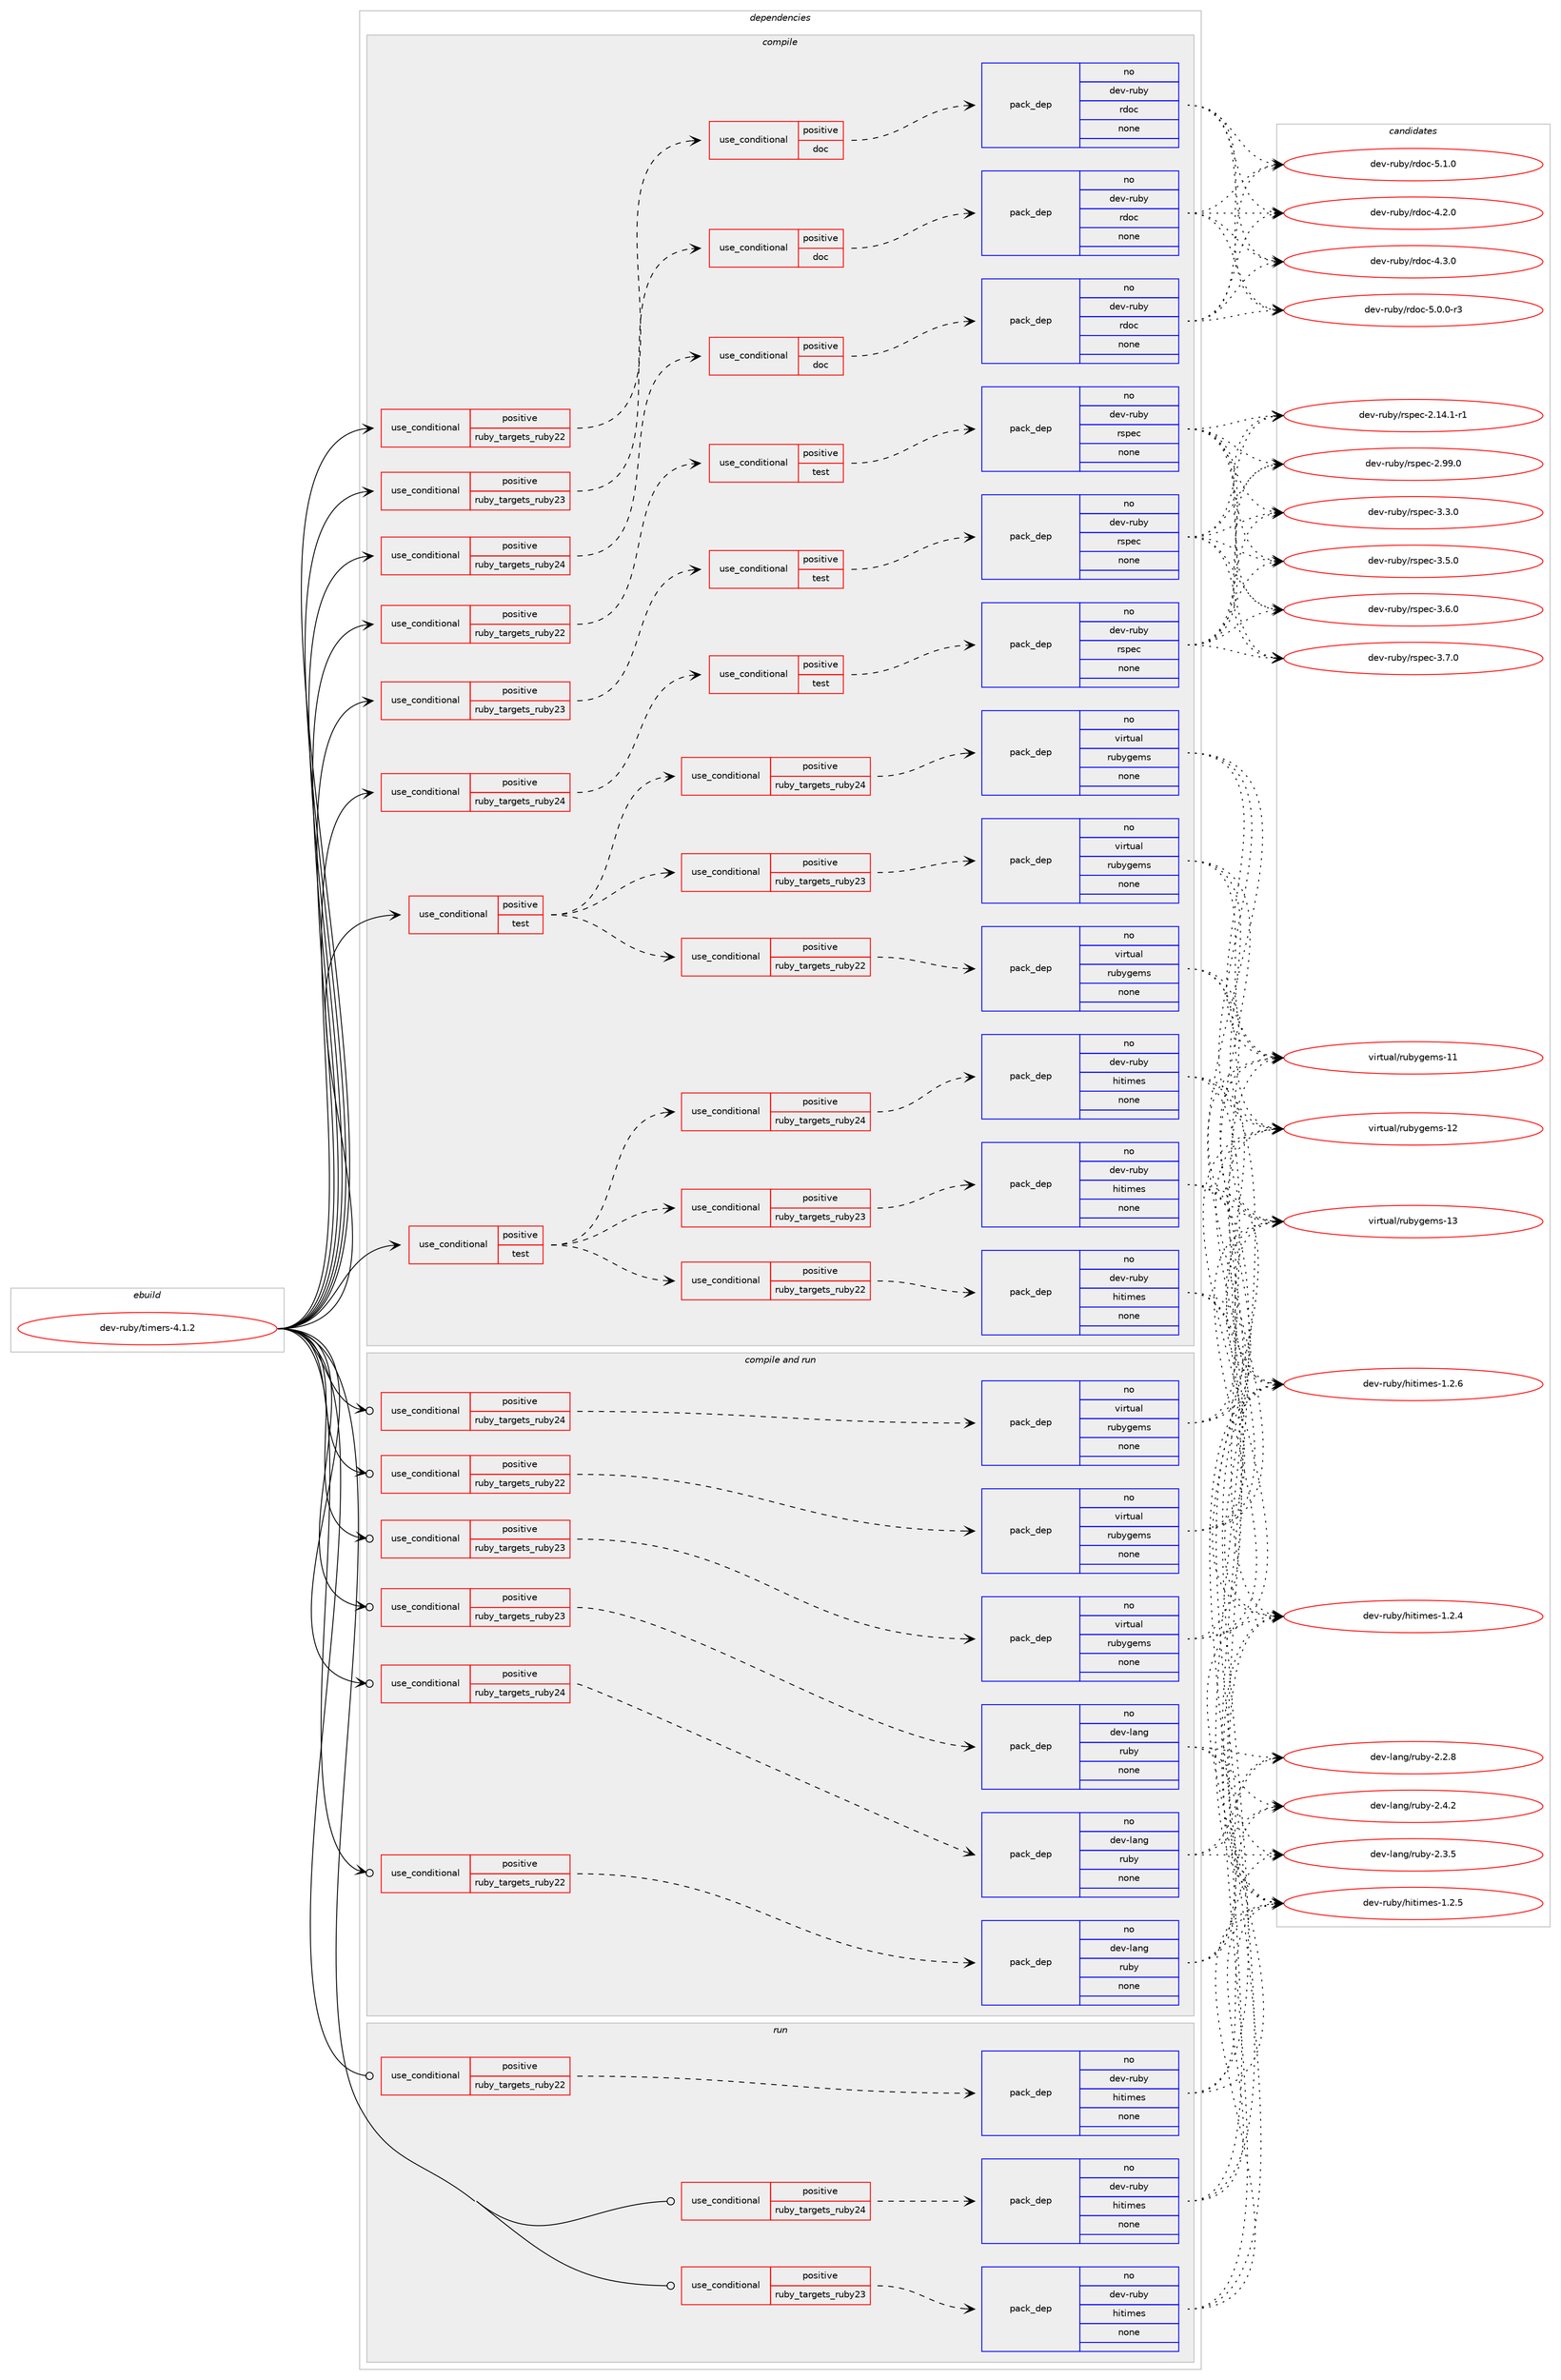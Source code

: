 digraph prolog {

# *************
# Graph options
# *************

newrank=true;
concentrate=true;
compound=true;
graph [rankdir=LR,fontname=Helvetica,fontsize=10,ranksep=1.5];#, ranksep=2.5, nodesep=0.2];
edge  [arrowhead=vee];
node  [fontname=Helvetica,fontsize=10];

# **********
# The ebuild
# **********

subgraph cluster_leftcol {
color=gray;
rank=same;
label=<<i>ebuild</i>>;
id [label="dev-ruby/timers-4.1.2", color=red, width=4, href="../dev-ruby/timers-4.1.2.svg"];
}

# ****************
# The dependencies
# ****************

subgraph cluster_midcol {
color=gray;
label=<<i>dependencies</i>>;
subgraph cluster_compile {
fillcolor="#eeeeee";
style=filled;
label=<<i>compile</i>>;
subgraph cond75265 {
dependency275199 [label=<<TABLE BORDER="0" CELLBORDER="1" CELLSPACING="0" CELLPADDING="4"><TR><TD ROWSPAN="3" CELLPADDING="10">use_conditional</TD></TR><TR><TD>positive</TD></TR><TR><TD>ruby_targets_ruby22</TD></TR></TABLE>>, shape=none, color=red];
subgraph cond75266 {
dependency275200 [label=<<TABLE BORDER="0" CELLBORDER="1" CELLSPACING="0" CELLPADDING="4"><TR><TD ROWSPAN="3" CELLPADDING="10">use_conditional</TD></TR><TR><TD>positive</TD></TR><TR><TD>doc</TD></TR></TABLE>>, shape=none, color=red];
subgraph pack195818 {
dependency275201 [label=<<TABLE BORDER="0" CELLBORDER="1" CELLSPACING="0" CELLPADDING="4" WIDTH="220"><TR><TD ROWSPAN="6" CELLPADDING="30">pack_dep</TD></TR><TR><TD WIDTH="110">no</TD></TR><TR><TD>dev-ruby</TD></TR><TR><TD>rdoc</TD></TR><TR><TD>none</TD></TR><TR><TD></TD></TR></TABLE>>, shape=none, color=blue];
}
dependency275200:e -> dependency275201:w [weight=20,style="dashed",arrowhead="vee"];
}
dependency275199:e -> dependency275200:w [weight=20,style="dashed",arrowhead="vee"];
}
id:e -> dependency275199:w [weight=20,style="solid",arrowhead="vee"];
subgraph cond75267 {
dependency275202 [label=<<TABLE BORDER="0" CELLBORDER="1" CELLSPACING="0" CELLPADDING="4"><TR><TD ROWSPAN="3" CELLPADDING="10">use_conditional</TD></TR><TR><TD>positive</TD></TR><TR><TD>ruby_targets_ruby22</TD></TR></TABLE>>, shape=none, color=red];
subgraph cond75268 {
dependency275203 [label=<<TABLE BORDER="0" CELLBORDER="1" CELLSPACING="0" CELLPADDING="4"><TR><TD ROWSPAN="3" CELLPADDING="10">use_conditional</TD></TR><TR><TD>positive</TD></TR><TR><TD>test</TD></TR></TABLE>>, shape=none, color=red];
subgraph pack195819 {
dependency275204 [label=<<TABLE BORDER="0" CELLBORDER="1" CELLSPACING="0" CELLPADDING="4" WIDTH="220"><TR><TD ROWSPAN="6" CELLPADDING="30">pack_dep</TD></TR><TR><TD WIDTH="110">no</TD></TR><TR><TD>dev-ruby</TD></TR><TR><TD>rspec</TD></TR><TR><TD>none</TD></TR><TR><TD></TD></TR></TABLE>>, shape=none, color=blue];
}
dependency275203:e -> dependency275204:w [weight=20,style="dashed",arrowhead="vee"];
}
dependency275202:e -> dependency275203:w [weight=20,style="dashed",arrowhead="vee"];
}
id:e -> dependency275202:w [weight=20,style="solid",arrowhead="vee"];
subgraph cond75269 {
dependency275205 [label=<<TABLE BORDER="0" CELLBORDER="1" CELLSPACING="0" CELLPADDING="4"><TR><TD ROWSPAN="3" CELLPADDING="10">use_conditional</TD></TR><TR><TD>positive</TD></TR><TR><TD>ruby_targets_ruby23</TD></TR></TABLE>>, shape=none, color=red];
subgraph cond75270 {
dependency275206 [label=<<TABLE BORDER="0" CELLBORDER="1" CELLSPACING="0" CELLPADDING="4"><TR><TD ROWSPAN="3" CELLPADDING="10">use_conditional</TD></TR><TR><TD>positive</TD></TR><TR><TD>doc</TD></TR></TABLE>>, shape=none, color=red];
subgraph pack195820 {
dependency275207 [label=<<TABLE BORDER="0" CELLBORDER="1" CELLSPACING="0" CELLPADDING="4" WIDTH="220"><TR><TD ROWSPAN="6" CELLPADDING="30">pack_dep</TD></TR><TR><TD WIDTH="110">no</TD></TR><TR><TD>dev-ruby</TD></TR><TR><TD>rdoc</TD></TR><TR><TD>none</TD></TR><TR><TD></TD></TR></TABLE>>, shape=none, color=blue];
}
dependency275206:e -> dependency275207:w [weight=20,style="dashed",arrowhead="vee"];
}
dependency275205:e -> dependency275206:w [weight=20,style="dashed",arrowhead="vee"];
}
id:e -> dependency275205:w [weight=20,style="solid",arrowhead="vee"];
subgraph cond75271 {
dependency275208 [label=<<TABLE BORDER="0" CELLBORDER="1" CELLSPACING="0" CELLPADDING="4"><TR><TD ROWSPAN="3" CELLPADDING="10">use_conditional</TD></TR><TR><TD>positive</TD></TR><TR><TD>ruby_targets_ruby23</TD></TR></TABLE>>, shape=none, color=red];
subgraph cond75272 {
dependency275209 [label=<<TABLE BORDER="0" CELLBORDER="1" CELLSPACING="0" CELLPADDING="4"><TR><TD ROWSPAN="3" CELLPADDING="10">use_conditional</TD></TR><TR><TD>positive</TD></TR><TR><TD>test</TD></TR></TABLE>>, shape=none, color=red];
subgraph pack195821 {
dependency275210 [label=<<TABLE BORDER="0" CELLBORDER="1" CELLSPACING="0" CELLPADDING="4" WIDTH="220"><TR><TD ROWSPAN="6" CELLPADDING="30">pack_dep</TD></TR><TR><TD WIDTH="110">no</TD></TR><TR><TD>dev-ruby</TD></TR><TR><TD>rspec</TD></TR><TR><TD>none</TD></TR><TR><TD></TD></TR></TABLE>>, shape=none, color=blue];
}
dependency275209:e -> dependency275210:w [weight=20,style="dashed",arrowhead="vee"];
}
dependency275208:e -> dependency275209:w [weight=20,style="dashed",arrowhead="vee"];
}
id:e -> dependency275208:w [weight=20,style="solid",arrowhead="vee"];
subgraph cond75273 {
dependency275211 [label=<<TABLE BORDER="0" CELLBORDER="1" CELLSPACING="0" CELLPADDING="4"><TR><TD ROWSPAN="3" CELLPADDING="10">use_conditional</TD></TR><TR><TD>positive</TD></TR><TR><TD>ruby_targets_ruby24</TD></TR></TABLE>>, shape=none, color=red];
subgraph cond75274 {
dependency275212 [label=<<TABLE BORDER="0" CELLBORDER="1" CELLSPACING="0" CELLPADDING="4"><TR><TD ROWSPAN="3" CELLPADDING="10">use_conditional</TD></TR><TR><TD>positive</TD></TR><TR><TD>doc</TD></TR></TABLE>>, shape=none, color=red];
subgraph pack195822 {
dependency275213 [label=<<TABLE BORDER="0" CELLBORDER="1" CELLSPACING="0" CELLPADDING="4" WIDTH="220"><TR><TD ROWSPAN="6" CELLPADDING="30">pack_dep</TD></TR><TR><TD WIDTH="110">no</TD></TR><TR><TD>dev-ruby</TD></TR><TR><TD>rdoc</TD></TR><TR><TD>none</TD></TR><TR><TD></TD></TR></TABLE>>, shape=none, color=blue];
}
dependency275212:e -> dependency275213:w [weight=20,style="dashed",arrowhead="vee"];
}
dependency275211:e -> dependency275212:w [weight=20,style="dashed",arrowhead="vee"];
}
id:e -> dependency275211:w [weight=20,style="solid",arrowhead="vee"];
subgraph cond75275 {
dependency275214 [label=<<TABLE BORDER="0" CELLBORDER="1" CELLSPACING="0" CELLPADDING="4"><TR><TD ROWSPAN="3" CELLPADDING="10">use_conditional</TD></TR><TR><TD>positive</TD></TR><TR><TD>ruby_targets_ruby24</TD></TR></TABLE>>, shape=none, color=red];
subgraph cond75276 {
dependency275215 [label=<<TABLE BORDER="0" CELLBORDER="1" CELLSPACING="0" CELLPADDING="4"><TR><TD ROWSPAN="3" CELLPADDING="10">use_conditional</TD></TR><TR><TD>positive</TD></TR><TR><TD>test</TD></TR></TABLE>>, shape=none, color=red];
subgraph pack195823 {
dependency275216 [label=<<TABLE BORDER="0" CELLBORDER="1" CELLSPACING="0" CELLPADDING="4" WIDTH="220"><TR><TD ROWSPAN="6" CELLPADDING="30">pack_dep</TD></TR><TR><TD WIDTH="110">no</TD></TR><TR><TD>dev-ruby</TD></TR><TR><TD>rspec</TD></TR><TR><TD>none</TD></TR><TR><TD></TD></TR></TABLE>>, shape=none, color=blue];
}
dependency275215:e -> dependency275216:w [weight=20,style="dashed",arrowhead="vee"];
}
dependency275214:e -> dependency275215:w [weight=20,style="dashed",arrowhead="vee"];
}
id:e -> dependency275214:w [weight=20,style="solid",arrowhead="vee"];
subgraph cond75277 {
dependency275217 [label=<<TABLE BORDER="0" CELLBORDER="1" CELLSPACING="0" CELLPADDING="4"><TR><TD ROWSPAN="3" CELLPADDING="10">use_conditional</TD></TR><TR><TD>positive</TD></TR><TR><TD>test</TD></TR></TABLE>>, shape=none, color=red];
subgraph cond75278 {
dependency275218 [label=<<TABLE BORDER="0" CELLBORDER="1" CELLSPACING="0" CELLPADDING="4"><TR><TD ROWSPAN="3" CELLPADDING="10">use_conditional</TD></TR><TR><TD>positive</TD></TR><TR><TD>ruby_targets_ruby22</TD></TR></TABLE>>, shape=none, color=red];
subgraph pack195824 {
dependency275219 [label=<<TABLE BORDER="0" CELLBORDER="1" CELLSPACING="0" CELLPADDING="4" WIDTH="220"><TR><TD ROWSPAN="6" CELLPADDING="30">pack_dep</TD></TR><TR><TD WIDTH="110">no</TD></TR><TR><TD>dev-ruby</TD></TR><TR><TD>hitimes</TD></TR><TR><TD>none</TD></TR><TR><TD></TD></TR></TABLE>>, shape=none, color=blue];
}
dependency275218:e -> dependency275219:w [weight=20,style="dashed",arrowhead="vee"];
}
dependency275217:e -> dependency275218:w [weight=20,style="dashed",arrowhead="vee"];
subgraph cond75279 {
dependency275220 [label=<<TABLE BORDER="0" CELLBORDER="1" CELLSPACING="0" CELLPADDING="4"><TR><TD ROWSPAN="3" CELLPADDING="10">use_conditional</TD></TR><TR><TD>positive</TD></TR><TR><TD>ruby_targets_ruby23</TD></TR></TABLE>>, shape=none, color=red];
subgraph pack195825 {
dependency275221 [label=<<TABLE BORDER="0" CELLBORDER="1" CELLSPACING="0" CELLPADDING="4" WIDTH="220"><TR><TD ROWSPAN="6" CELLPADDING="30">pack_dep</TD></TR><TR><TD WIDTH="110">no</TD></TR><TR><TD>dev-ruby</TD></TR><TR><TD>hitimes</TD></TR><TR><TD>none</TD></TR><TR><TD></TD></TR></TABLE>>, shape=none, color=blue];
}
dependency275220:e -> dependency275221:w [weight=20,style="dashed",arrowhead="vee"];
}
dependency275217:e -> dependency275220:w [weight=20,style="dashed",arrowhead="vee"];
subgraph cond75280 {
dependency275222 [label=<<TABLE BORDER="0" CELLBORDER="1" CELLSPACING="0" CELLPADDING="4"><TR><TD ROWSPAN="3" CELLPADDING="10">use_conditional</TD></TR><TR><TD>positive</TD></TR><TR><TD>ruby_targets_ruby24</TD></TR></TABLE>>, shape=none, color=red];
subgraph pack195826 {
dependency275223 [label=<<TABLE BORDER="0" CELLBORDER="1" CELLSPACING="0" CELLPADDING="4" WIDTH="220"><TR><TD ROWSPAN="6" CELLPADDING="30">pack_dep</TD></TR><TR><TD WIDTH="110">no</TD></TR><TR><TD>dev-ruby</TD></TR><TR><TD>hitimes</TD></TR><TR><TD>none</TD></TR><TR><TD></TD></TR></TABLE>>, shape=none, color=blue];
}
dependency275222:e -> dependency275223:w [weight=20,style="dashed",arrowhead="vee"];
}
dependency275217:e -> dependency275222:w [weight=20,style="dashed",arrowhead="vee"];
}
id:e -> dependency275217:w [weight=20,style="solid",arrowhead="vee"];
subgraph cond75281 {
dependency275224 [label=<<TABLE BORDER="0" CELLBORDER="1" CELLSPACING="0" CELLPADDING="4"><TR><TD ROWSPAN="3" CELLPADDING="10">use_conditional</TD></TR><TR><TD>positive</TD></TR><TR><TD>test</TD></TR></TABLE>>, shape=none, color=red];
subgraph cond75282 {
dependency275225 [label=<<TABLE BORDER="0" CELLBORDER="1" CELLSPACING="0" CELLPADDING="4"><TR><TD ROWSPAN="3" CELLPADDING="10">use_conditional</TD></TR><TR><TD>positive</TD></TR><TR><TD>ruby_targets_ruby22</TD></TR></TABLE>>, shape=none, color=red];
subgraph pack195827 {
dependency275226 [label=<<TABLE BORDER="0" CELLBORDER="1" CELLSPACING="0" CELLPADDING="4" WIDTH="220"><TR><TD ROWSPAN="6" CELLPADDING="30">pack_dep</TD></TR><TR><TD WIDTH="110">no</TD></TR><TR><TD>virtual</TD></TR><TR><TD>rubygems</TD></TR><TR><TD>none</TD></TR><TR><TD></TD></TR></TABLE>>, shape=none, color=blue];
}
dependency275225:e -> dependency275226:w [weight=20,style="dashed",arrowhead="vee"];
}
dependency275224:e -> dependency275225:w [weight=20,style="dashed",arrowhead="vee"];
subgraph cond75283 {
dependency275227 [label=<<TABLE BORDER="0" CELLBORDER="1" CELLSPACING="0" CELLPADDING="4"><TR><TD ROWSPAN="3" CELLPADDING="10">use_conditional</TD></TR><TR><TD>positive</TD></TR><TR><TD>ruby_targets_ruby23</TD></TR></TABLE>>, shape=none, color=red];
subgraph pack195828 {
dependency275228 [label=<<TABLE BORDER="0" CELLBORDER="1" CELLSPACING="0" CELLPADDING="4" WIDTH="220"><TR><TD ROWSPAN="6" CELLPADDING="30">pack_dep</TD></TR><TR><TD WIDTH="110">no</TD></TR><TR><TD>virtual</TD></TR><TR><TD>rubygems</TD></TR><TR><TD>none</TD></TR><TR><TD></TD></TR></TABLE>>, shape=none, color=blue];
}
dependency275227:e -> dependency275228:w [weight=20,style="dashed",arrowhead="vee"];
}
dependency275224:e -> dependency275227:w [weight=20,style="dashed",arrowhead="vee"];
subgraph cond75284 {
dependency275229 [label=<<TABLE BORDER="0" CELLBORDER="1" CELLSPACING="0" CELLPADDING="4"><TR><TD ROWSPAN="3" CELLPADDING="10">use_conditional</TD></TR><TR><TD>positive</TD></TR><TR><TD>ruby_targets_ruby24</TD></TR></TABLE>>, shape=none, color=red];
subgraph pack195829 {
dependency275230 [label=<<TABLE BORDER="0" CELLBORDER="1" CELLSPACING="0" CELLPADDING="4" WIDTH="220"><TR><TD ROWSPAN="6" CELLPADDING="30">pack_dep</TD></TR><TR><TD WIDTH="110">no</TD></TR><TR><TD>virtual</TD></TR><TR><TD>rubygems</TD></TR><TR><TD>none</TD></TR><TR><TD></TD></TR></TABLE>>, shape=none, color=blue];
}
dependency275229:e -> dependency275230:w [weight=20,style="dashed",arrowhead="vee"];
}
dependency275224:e -> dependency275229:w [weight=20,style="dashed",arrowhead="vee"];
}
id:e -> dependency275224:w [weight=20,style="solid",arrowhead="vee"];
}
subgraph cluster_compileandrun {
fillcolor="#eeeeee";
style=filled;
label=<<i>compile and run</i>>;
subgraph cond75285 {
dependency275231 [label=<<TABLE BORDER="0" CELLBORDER="1" CELLSPACING="0" CELLPADDING="4"><TR><TD ROWSPAN="3" CELLPADDING="10">use_conditional</TD></TR><TR><TD>positive</TD></TR><TR><TD>ruby_targets_ruby22</TD></TR></TABLE>>, shape=none, color=red];
subgraph pack195830 {
dependency275232 [label=<<TABLE BORDER="0" CELLBORDER="1" CELLSPACING="0" CELLPADDING="4" WIDTH="220"><TR><TD ROWSPAN="6" CELLPADDING="30">pack_dep</TD></TR><TR><TD WIDTH="110">no</TD></TR><TR><TD>dev-lang</TD></TR><TR><TD>ruby</TD></TR><TR><TD>none</TD></TR><TR><TD></TD></TR></TABLE>>, shape=none, color=blue];
}
dependency275231:e -> dependency275232:w [weight=20,style="dashed",arrowhead="vee"];
}
id:e -> dependency275231:w [weight=20,style="solid",arrowhead="odotvee"];
subgraph cond75286 {
dependency275233 [label=<<TABLE BORDER="0" CELLBORDER="1" CELLSPACING="0" CELLPADDING="4"><TR><TD ROWSPAN="3" CELLPADDING="10">use_conditional</TD></TR><TR><TD>positive</TD></TR><TR><TD>ruby_targets_ruby22</TD></TR></TABLE>>, shape=none, color=red];
subgraph pack195831 {
dependency275234 [label=<<TABLE BORDER="0" CELLBORDER="1" CELLSPACING="0" CELLPADDING="4" WIDTH="220"><TR><TD ROWSPAN="6" CELLPADDING="30">pack_dep</TD></TR><TR><TD WIDTH="110">no</TD></TR><TR><TD>virtual</TD></TR><TR><TD>rubygems</TD></TR><TR><TD>none</TD></TR><TR><TD></TD></TR></TABLE>>, shape=none, color=blue];
}
dependency275233:e -> dependency275234:w [weight=20,style="dashed",arrowhead="vee"];
}
id:e -> dependency275233:w [weight=20,style="solid",arrowhead="odotvee"];
subgraph cond75287 {
dependency275235 [label=<<TABLE BORDER="0" CELLBORDER="1" CELLSPACING="0" CELLPADDING="4"><TR><TD ROWSPAN="3" CELLPADDING="10">use_conditional</TD></TR><TR><TD>positive</TD></TR><TR><TD>ruby_targets_ruby23</TD></TR></TABLE>>, shape=none, color=red];
subgraph pack195832 {
dependency275236 [label=<<TABLE BORDER="0" CELLBORDER="1" CELLSPACING="0" CELLPADDING="4" WIDTH="220"><TR><TD ROWSPAN="6" CELLPADDING="30">pack_dep</TD></TR><TR><TD WIDTH="110">no</TD></TR><TR><TD>dev-lang</TD></TR><TR><TD>ruby</TD></TR><TR><TD>none</TD></TR><TR><TD></TD></TR></TABLE>>, shape=none, color=blue];
}
dependency275235:e -> dependency275236:w [weight=20,style="dashed",arrowhead="vee"];
}
id:e -> dependency275235:w [weight=20,style="solid",arrowhead="odotvee"];
subgraph cond75288 {
dependency275237 [label=<<TABLE BORDER="0" CELLBORDER="1" CELLSPACING="0" CELLPADDING="4"><TR><TD ROWSPAN="3" CELLPADDING="10">use_conditional</TD></TR><TR><TD>positive</TD></TR><TR><TD>ruby_targets_ruby23</TD></TR></TABLE>>, shape=none, color=red];
subgraph pack195833 {
dependency275238 [label=<<TABLE BORDER="0" CELLBORDER="1" CELLSPACING="0" CELLPADDING="4" WIDTH="220"><TR><TD ROWSPAN="6" CELLPADDING="30">pack_dep</TD></TR><TR><TD WIDTH="110">no</TD></TR><TR><TD>virtual</TD></TR><TR><TD>rubygems</TD></TR><TR><TD>none</TD></TR><TR><TD></TD></TR></TABLE>>, shape=none, color=blue];
}
dependency275237:e -> dependency275238:w [weight=20,style="dashed",arrowhead="vee"];
}
id:e -> dependency275237:w [weight=20,style="solid",arrowhead="odotvee"];
subgraph cond75289 {
dependency275239 [label=<<TABLE BORDER="0" CELLBORDER="1" CELLSPACING="0" CELLPADDING="4"><TR><TD ROWSPAN="3" CELLPADDING="10">use_conditional</TD></TR><TR><TD>positive</TD></TR><TR><TD>ruby_targets_ruby24</TD></TR></TABLE>>, shape=none, color=red];
subgraph pack195834 {
dependency275240 [label=<<TABLE BORDER="0" CELLBORDER="1" CELLSPACING="0" CELLPADDING="4" WIDTH="220"><TR><TD ROWSPAN="6" CELLPADDING="30">pack_dep</TD></TR><TR><TD WIDTH="110">no</TD></TR><TR><TD>dev-lang</TD></TR><TR><TD>ruby</TD></TR><TR><TD>none</TD></TR><TR><TD></TD></TR></TABLE>>, shape=none, color=blue];
}
dependency275239:e -> dependency275240:w [weight=20,style="dashed",arrowhead="vee"];
}
id:e -> dependency275239:w [weight=20,style="solid",arrowhead="odotvee"];
subgraph cond75290 {
dependency275241 [label=<<TABLE BORDER="0" CELLBORDER="1" CELLSPACING="0" CELLPADDING="4"><TR><TD ROWSPAN="3" CELLPADDING="10">use_conditional</TD></TR><TR><TD>positive</TD></TR><TR><TD>ruby_targets_ruby24</TD></TR></TABLE>>, shape=none, color=red];
subgraph pack195835 {
dependency275242 [label=<<TABLE BORDER="0" CELLBORDER="1" CELLSPACING="0" CELLPADDING="4" WIDTH="220"><TR><TD ROWSPAN="6" CELLPADDING="30">pack_dep</TD></TR><TR><TD WIDTH="110">no</TD></TR><TR><TD>virtual</TD></TR><TR><TD>rubygems</TD></TR><TR><TD>none</TD></TR><TR><TD></TD></TR></TABLE>>, shape=none, color=blue];
}
dependency275241:e -> dependency275242:w [weight=20,style="dashed",arrowhead="vee"];
}
id:e -> dependency275241:w [weight=20,style="solid",arrowhead="odotvee"];
}
subgraph cluster_run {
fillcolor="#eeeeee";
style=filled;
label=<<i>run</i>>;
subgraph cond75291 {
dependency275243 [label=<<TABLE BORDER="0" CELLBORDER="1" CELLSPACING="0" CELLPADDING="4"><TR><TD ROWSPAN="3" CELLPADDING="10">use_conditional</TD></TR><TR><TD>positive</TD></TR><TR><TD>ruby_targets_ruby22</TD></TR></TABLE>>, shape=none, color=red];
subgraph pack195836 {
dependency275244 [label=<<TABLE BORDER="0" CELLBORDER="1" CELLSPACING="0" CELLPADDING="4" WIDTH="220"><TR><TD ROWSPAN="6" CELLPADDING="30">pack_dep</TD></TR><TR><TD WIDTH="110">no</TD></TR><TR><TD>dev-ruby</TD></TR><TR><TD>hitimes</TD></TR><TR><TD>none</TD></TR><TR><TD></TD></TR></TABLE>>, shape=none, color=blue];
}
dependency275243:e -> dependency275244:w [weight=20,style="dashed",arrowhead="vee"];
}
id:e -> dependency275243:w [weight=20,style="solid",arrowhead="odot"];
subgraph cond75292 {
dependency275245 [label=<<TABLE BORDER="0" CELLBORDER="1" CELLSPACING="0" CELLPADDING="4"><TR><TD ROWSPAN="3" CELLPADDING="10">use_conditional</TD></TR><TR><TD>positive</TD></TR><TR><TD>ruby_targets_ruby23</TD></TR></TABLE>>, shape=none, color=red];
subgraph pack195837 {
dependency275246 [label=<<TABLE BORDER="0" CELLBORDER="1" CELLSPACING="0" CELLPADDING="4" WIDTH="220"><TR><TD ROWSPAN="6" CELLPADDING="30">pack_dep</TD></TR><TR><TD WIDTH="110">no</TD></TR><TR><TD>dev-ruby</TD></TR><TR><TD>hitimes</TD></TR><TR><TD>none</TD></TR><TR><TD></TD></TR></TABLE>>, shape=none, color=blue];
}
dependency275245:e -> dependency275246:w [weight=20,style="dashed",arrowhead="vee"];
}
id:e -> dependency275245:w [weight=20,style="solid",arrowhead="odot"];
subgraph cond75293 {
dependency275247 [label=<<TABLE BORDER="0" CELLBORDER="1" CELLSPACING="0" CELLPADDING="4"><TR><TD ROWSPAN="3" CELLPADDING="10">use_conditional</TD></TR><TR><TD>positive</TD></TR><TR><TD>ruby_targets_ruby24</TD></TR></TABLE>>, shape=none, color=red];
subgraph pack195838 {
dependency275248 [label=<<TABLE BORDER="0" CELLBORDER="1" CELLSPACING="0" CELLPADDING="4" WIDTH="220"><TR><TD ROWSPAN="6" CELLPADDING="30">pack_dep</TD></TR><TR><TD WIDTH="110">no</TD></TR><TR><TD>dev-ruby</TD></TR><TR><TD>hitimes</TD></TR><TR><TD>none</TD></TR><TR><TD></TD></TR></TABLE>>, shape=none, color=blue];
}
dependency275247:e -> dependency275248:w [weight=20,style="dashed",arrowhead="vee"];
}
id:e -> dependency275247:w [weight=20,style="solid",arrowhead="odot"];
}
}

# **************
# The candidates
# **************

subgraph cluster_choices {
rank=same;
color=gray;
label=<<i>candidates</i>>;

subgraph choice195818 {
color=black;
nodesep=1;
choice10010111845114117981214711410011199455246504648 [label="dev-ruby/rdoc-4.2.0", color=red, width=4,href="../dev-ruby/rdoc-4.2.0.svg"];
choice10010111845114117981214711410011199455246514648 [label="dev-ruby/rdoc-4.3.0", color=red, width=4,href="../dev-ruby/rdoc-4.3.0.svg"];
choice100101118451141179812147114100111994553464846484511451 [label="dev-ruby/rdoc-5.0.0-r3", color=red, width=4,href="../dev-ruby/rdoc-5.0.0-r3.svg"];
choice10010111845114117981214711410011199455346494648 [label="dev-ruby/rdoc-5.1.0", color=red, width=4,href="../dev-ruby/rdoc-5.1.0.svg"];
dependency275201:e -> choice10010111845114117981214711410011199455246504648:w [style=dotted,weight="100"];
dependency275201:e -> choice10010111845114117981214711410011199455246514648:w [style=dotted,weight="100"];
dependency275201:e -> choice100101118451141179812147114100111994553464846484511451:w [style=dotted,weight="100"];
dependency275201:e -> choice10010111845114117981214711410011199455346494648:w [style=dotted,weight="100"];
}
subgraph choice195819 {
color=black;
nodesep=1;
choice10010111845114117981214711411511210199455046495246494511449 [label="dev-ruby/rspec-2.14.1-r1", color=red, width=4,href="../dev-ruby/rspec-2.14.1-r1.svg"];
choice1001011184511411798121471141151121019945504657574648 [label="dev-ruby/rspec-2.99.0", color=red, width=4,href="../dev-ruby/rspec-2.99.0.svg"];
choice10010111845114117981214711411511210199455146514648 [label="dev-ruby/rspec-3.3.0", color=red, width=4,href="../dev-ruby/rspec-3.3.0.svg"];
choice10010111845114117981214711411511210199455146534648 [label="dev-ruby/rspec-3.5.0", color=red, width=4,href="../dev-ruby/rspec-3.5.0.svg"];
choice10010111845114117981214711411511210199455146544648 [label="dev-ruby/rspec-3.6.0", color=red, width=4,href="../dev-ruby/rspec-3.6.0.svg"];
choice10010111845114117981214711411511210199455146554648 [label="dev-ruby/rspec-3.7.0", color=red, width=4,href="../dev-ruby/rspec-3.7.0.svg"];
dependency275204:e -> choice10010111845114117981214711411511210199455046495246494511449:w [style=dotted,weight="100"];
dependency275204:e -> choice1001011184511411798121471141151121019945504657574648:w [style=dotted,weight="100"];
dependency275204:e -> choice10010111845114117981214711411511210199455146514648:w [style=dotted,weight="100"];
dependency275204:e -> choice10010111845114117981214711411511210199455146534648:w [style=dotted,weight="100"];
dependency275204:e -> choice10010111845114117981214711411511210199455146544648:w [style=dotted,weight="100"];
dependency275204:e -> choice10010111845114117981214711411511210199455146554648:w [style=dotted,weight="100"];
}
subgraph choice195820 {
color=black;
nodesep=1;
choice10010111845114117981214711410011199455246504648 [label="dev-ruby/rdoc-4.2.0", color=red, width=4,href="../dev-ruby/rdoc-4.2.0.svg"];
choice10010111845114117981214711410011199455246514648 [label="dev-ruby/rdoc-4.3.0", color=red, width=4,href="../dev-ruby/rdoc-4.3.0.svg"];
choice100101118451141179812147114100111994553464846484511451 [label="dev-ruby/rdoc-5.0.0-r3", color=red, width=4,href="../dev-ruby/rdoc-5.0.0-r3.svg"];
choice10010111845114117981214711410011199455346494648 [label="dev-ruby/rdoc-5.1.0", color=red, width=4,href="../dev-ruby/rdoc-5.1.0.svg"];
dependency275207:e -> choice10010111845114117981214711410011199455246504648:w [style=dotted,weight="100"];
dependency275207:e -> choice10010111845114117981214711410011199455246514648:w [style=dotted,weight="100"];
dependency275207:e -> choice100101118451141179812147114100111994553464846484511451:w [style=dotted,weight="100"];
dependency275207:e -> choice10010111845114117981214711410011199455346494648:w [style=dotted,weight="100"];
}
subgraph choice195821 {
color=black;
nodesep=1;
choice10010111845114117981214711411511210199455046495246494511449 [label="dev-ruby/rspec-2.14.1-r1", color=red, width=4,href="../dev-ruby/rspec-2.14.1-r1.svg"];
choice1001011184511411798121471141151121019945504657574648 [label="dev-ruby/rspec-2.99.0", color=red, width=4,href="../dev-ruby/rspec-2.99.0.svg"];
choice10010111845114117981214711411511210199455146514648 [label="dev-ruby/rspec-3.3.0", color=red, width=4,href="../dev-ruby/rspec-3.3.0.svg"];
choice10010111845114117981214711411511210199455146534648 [label="dev-ruby/rspec-3.5.0", color=red, width=4,href="../dev-ruby/rspec-3.5.0.svg"];
choice10010111845114117981214711411511210199455146544648 [label="dev-ruby/rspec-3.6.0", color=red, width=4,href="../dev-ruby/rspec-3.6.0.svg"];
choice10010111845114117981214711411511210199455146554648 [label="dev-ruby/rspec-3.7.0", color=red, width=4,href="../dev-ruby/rspec-3.7.0.svg"];
dependency275210:e -> choice10010111845114117981214711411511210199455046495246494511449:w [style=dotted,weight="100"];
dependency275210:e -> choice1001011184511411798121471141151121019945504657574648:w [style=dotted,weight="100"];
dependency275210:e -> choice10010111845114117981214711411511210199455146514648:w [style=dotted,weight="100"];
dependency275210:e -> choice10010111845114117981214711411511210199455146534648:w [style=dotted,weight="100"];
dependency275210:e -> choice10010111845114117981214711411511210199455146544648:w [style=dotted,weight="100"];
dependency275210:e -> choice10010111845114117981214711411511210199455146554648:w [style=dotted,weight="100"];
}
subgraph choice195822 {
color=black;
nodesep=1;
choice10010111845114117981214711410011199455246504648 [label="dev-ruby/rdoc-4.2.0", color=red, width=4,href="../dev-ruby/rdoc-4.2.0.svg"];
choice10010111845114117981214711410011199455246514648 [label="dev-ruby/rdoc-4.3.0", color=red, width=4,href="../dev-ruby/rdoc-4.3.0.svg"];
choice100101118451141179812147114100111994553464846484511451 [label="dev-ruby/rdoc-5.0.0-r3", color=red, width=4,href="../dev-ruby/rdoc-5.0.0-r3.svg"];
choice10010111845114117981214711410011199455346494648 [label="dev-ruby/rdoc-5.1.0", color=red, width=4,href="../dev-ruby/rdoc-5.1.0.svg"];
dependency275213:e -> choice10010111845114117981214711410011199455246504648:w [style=dotted,weight="100"];
dependency275213:e -> choice10010111845114117981214711410011199455246514648:w [style=dotted,weight="100"];
dependency275213:e -> choice100101118451141179812147114100111994553464846484511451:w [style=dotted,weight="100"];
dependency275213:e -> choice10010111845114117981214711410011199455346494648:w [style=dotted,weight="100"];
}
subgraph choice195823 {
color=black;
nodesep=1;
choice10010111845114117981214711411511210199455046495246494511449 [label="dev-ruby/rspec-2.14.1-r1", color=red, width=4,href="../dev-ruby/rspec-2.14.1-r1.svg"];
choice1001011184511411798121471141151121019945504657574648 [label="dev-ruby/rspec-2.99.0", color=red, width=4,href="../dev-ruby/rspec-2.99.0.svg"];
choice10010111845114117981214711411511210199455146514648 [label="dev-ruby/rspec-3.3.0", color=red, width=4,href="../dev-ruby/rspec-3.3.0.svg"];
choice10010111845114117981214711411511210199455146534648 [label="dev-ruby/rspec-3.5.0", color=red, width=4,href="../dev-ruby/rspec-3.5.0.svg"];
choice10010111845114117981214711411511210199455146544648 [label="dev-ruby/rspec-3.6.0", color=red, width=4,href="../dev-ruby/rspec-3.6.0.svg"];
choice10010111845114117981214711411511210199455146554648 [label="dev-ruby/rspec-3.7.0", color=red, width=4,href="../dev-ruby/rspec-3.7.0.svg"];
dependency275216:e -> choice10010111845114117981214711411511210199455046495246494511449:w [style=dotted,weight="100"];
dependency275216:e -> choice1001011184511411798121471141151121019945504657574648:w [style=dotted,weight="100"];
dependency275216:e -> choice10010111845114117981214711411511210199455146514648:w [style=dotted,weight="100"];
dependency275216:e -> choice10010111845114117981214711411511210199455146534648:w [style=dotted,weight="100"];
dependency275216:e -> choice10010111845114117981214711411511210199455146544648:w [style=dotted,weight="100"];
dependency275216:e -> choice10010111845114117981214711411511210199455146554648:w [style=dotted,weight="100"];
}
subgraph choice195824 {
color=black;
nodesep=1;
choice100101118451141179812147104105116105109101115454946504652 [label="dev-ruby/hitimes-1.2.4", color=red, width=4,href="../dev-ruby/hitimes-1.2.4.svg"];
choice100101118451141179812147104105116105109101115454946504653 [label="dev-ruby/hitimes-1.2.5", color=red, width=4,href="../dev-ruby/hitimes-1.2.5.svg"];
choice100101118451141179812147104105116105109101115454946504654 [label="dev-ruby/hitimes-1.2.6", color=red, width=4,href="../dev-ruby/hitimes-1.2.6.svg"];
dependency275219:e -> choice100101118451141179812147104105116105109101115454946504652:w [style=dotted,weight="100"];
dependency275219:e -> choice100101118451141179812147104105116105109101115454946504653:w [style=dotted,weight="100"];
dependency275219:e -> choice100101118451141179812147104105116105109101115454946504654:w [style=dotted,weight="100"];
}
subgraph choice195825 {
color=black;
nodesep=1;
choice100101118451141179812147104105116105109101115454946504652 [label="dev-ruby/hitimes-1.2.4", color=red, width=4,href="../dev-ruby/hitimes-1.2.4.svg"];
choice100101118451141179812147104105116105109101115454946504653 [label="dev-ruby/hitimes-1.2.5", color=red, width=4,href="../dev-ruby/hitimes-1.2.5.svg"];
choice100101118451141179812147104105116105109101115454946504654 [label="dev-ruby/hitimes-1.2.6", color=red, width=4,href="../dev-ruby/hitimes-1.2.6.svg"];
dependency275221:e -> choice100101118451141179812147104105116105109101115454946504652:w [style=dotted,weight="100"];
dependency275221:e -> choice100101118451141179812147104105116105109101115454946504653:w [style=dotted,weight="100"];
dependency275221:e -> choice100101118451141179812147104105116105109101115454946504654:w [style=dotted,weight="100"];
}
subgraph choice195826 {
color=black;
nodesep=1;
choice100101118451141179812147104105116105109101115454946504652 [label="dev-ruby/hitimes-1.2.4", color=red, width=4,href="../dev-ruby/hitimes-1.2.4.svg"];
choice100101118451141179812147104105116105109101115454946504653 [label="dev-ruby/hitimes-1.2.5", color=red, width=4,href="../dev-ruby/hitimes-1.2.5.svg"];
choice100101118451141179812147104105116105109101115454946504654 [label="dev-ruby/hitimes-1.2.6", color=red, width=4,href="../dev-ruby/hitimes-1.2.6.svg"];
dependency275223:e -> choice100101118451141179812147104105116105109101115454946504652:w [style=dotted,weight="100"];
dependency275223:e -> choice100101118451141179812147104105116105109101115454946504653:w [style=dotted,weight="100"];
dependency275223:e -> choice100101118451141179812147104105116105109101115454946504654:w [style=dotted,weight="100"];
}
subgraph choice195827 {
color=black;
nodesep=1;
choice118105114116117971084711411798121103101109115454949 [label="virtual/rubygems-11", color=red, width=4,href="../virtual/rubygems-11.svg"];
choice118105114116117971084711411798121103101109115454950 [label="virtual/rubygems-12", color=red, width=4,href="../virtual/rubygems-12.svg"];
choice118105114116117971084711411798121103101109115454951 [label="virtual/rubygems-13", color=red, width=4,href="../virtual/rubygems-13.svg"];
dependency275226:e -> choice118105114116117971084711411798121103101109115454949:w [style=dotted,weight="100"];
dependency275226:e -> choice118105114116117971084711411798121103101109115454950:w [style=dotted,weight="100"];
dependency275226:e -> choice118105114116117971084711411798121103101109115454951:w [style=dotted,weight="100"];
}
subgraph choice195828 {
color=black;
nodesep=1;
choice118105114116117971084711411798121103101109115454949 [label="virtual/rubygems-11", color=red, width=4,href="../virtual/rubygems-11.svg"];
choice118105114116117971084711411798121103101109115454950 [label="virtual/rubygems-12", color=red, width=4,href="../virtual/rubygems-12.svg"];
choice118105114116117971084711411798121103101109115454951 [label="virtual/rubygems-13", color=red, width=4,href="../virtual/rubygems-13.svg"];
dependency275228:e -> choice118105114116117971084711411798121103101109115454949:w [style=dotted,weight="100"];
dependency275228:e -> choice118105114116117971084711411798121103101109115454950:w [style=dotted,weight="100"];
dependency275228:e -> choice118105114116117971084711411798121103101109115454951:w [style=dotted,weight="100"];
}
subgraph choice195829 {
color=black;
nodesep=1;
choice118105114116117971084711411798121103101109115454949 [label="virtual/rubygems-11", color=red, width=4,href="../virtual/rubygems-11.svg"];
choice118105114116117971084711411798121103101109115454950 [label="virtual/rubygems-12", color=red, width=4,href="../virtual/rubygems-12.svg"];
choice118105114116117971084711411798121103101109115454951 [label="virtual/rubygems-13", color=red, width=4,href="../virtual/rubygems-13.svg"];
dependency275230:e -> choice118105114116117971084711411798121103101109115454949:w [style=dotted,weight="100"];
dependency275230:e -> choice118105114116117971084711411798121103101109115454950:w [style=dotted,weight="100"];
dependency275230:e -> choice118105114116117971084711411798121103101109115454951:w [style=dotted,weight="100"];
}
subgraph choice195830 {
color=black;
nodesep=1;
choice10010111845108971101034711411798121455046504656 [label="dev-lang/ruby-2.2.8", color=red, width=4,href="../dev-lang/ruby-2.2.8.svg"];
choice10010111845108971101034711411798121455046514653 [label="dev-lang/ruby-2.3.5", color=red, width=4,href="../dev-lang/ruby-2.3.5.svg"];
choice10010111845108971101034711411798121455046524650 [label="dev-lang/ruby-2.4.2", color=red, width=4,href="../dev-lang/ruby-2.4.2.svg"];
dependency275232:e -> choice10010111845108971101034711411798121455046504656:w [style=dotted,weight="100"];
dependency275232:e -> choice10010111845108971101034711411798121455046514653:w [style=dotted,weight="100"];
dependency275232:e -> choice10010111845108971101034711411798121455046524650:w [style=dotted,weight="100"];
}
subgraph choice195831 {
color=black;
nodesep=1;
choice118105114116117971084711411798121103101109115454949 [label="virtual/rubygems-11", color=red, width=4,href="../virtual/rubygems-11.svg"];
choice118105114116117971084711411798121103101109115454950 [label="virtual/rubygems-12", color=red, width=4,href="../virtual/rubygems-12.svg"];
choice118105114116117971084711411798121103101109115454951 [label="virtual/rubygems-13", color=red, width=4,href="../virtual/rubygems-13.svg"];
dependency275234:e -> choice118105114116117971084711411798121103101109115454949:w [style=dotted,weight="100"];
dependency275234:e -> choice118105114116117971084711411798121103101109115454950:w [style=dotted,weight="100"];
dependency275234:e -> choice118105114116117971084711411798121103101109115454951:w [style=dotted,weight="100"];
}
subgraph choice195832 {
color=black;
nodesep=1;
choice10010111845108971101034711411798121455046504656 [label="dev-lang/ruby-2.2.8", color=red, width=4,href="../dev-lang/ruby-2.2.8.svg"];
choice10010111845108971101034711411798121455046514653 [label="dev-lang/ruby-2.3.5", color=red, width=4,href="../dev-lang/ruby-2.3.5.svg"];
choice10010111845108971101034711411798121455046524650 [label="dev-lang/ruby-2.4.2", color=red, width=4,href="../dev-lang/ruby-2.4.2.svg"];
dependency275236:e -> choice10010111845108971101034711411798121455046504656:w [style=dotted,weight="100"];
dependency275236:e -> choice10010111845108971101034711411798121455046514653:w [style=dotted,weight="100"];
dependency275236:e -> choice10010111845108971101034711411798121455046524650:w [style=dotted,weight="100"];
}
subgraph choice195833 {
color=black;
nodesep=1;
choice118105114116117971084711411798121103101109115454949 [label="virtual/rubygems-11", color=red, width=4,href="../virtual/rubygems-11.svg"];
choice118105114116117971084711411798121103101109115454950 [label="virtual/rubygems-12", color=red, width=4,href="../virtual/rubygems-12.svg"];
choice118105114116117971084711411798121103101109115454951 [label="virtual/rubygems-13", color=red, width=4,href="../virtual/rubygems-13.svg"];
dependency275238:e -> choice118105114116117971084711411798121103101109115454949:w [style=dotted,weight="100"];
dependency275238:e -> choice118105114116117971084711411798121103101109115454950:w [style=dotted,weight="100"];
dependency275238:e -> choice118105114116117971084711411798121103101109115454951:w [style=dotted,weight="100"];
}
subgraph choice195834 {
color=black;
nodesep=1;
choice10010111845108971101034711411798121455046504656 [label="dev-lang/ruby-2.2.8", color=red, width=4,href="../dev-lang/ruby-2.2.8.svg"];
choice10010111845108971101034711411798121455046514653 [label="dev-lang/ruby-2.3.5", color=red, width=4,href="../dev-lang/ruby-2.3.5.svg"];
choice10010111845108971101034711411798121455046524650 [label="dev-lang/ruby-2.4.2", color=red, width=4,href="../dev-lang/ruby-2.4.2.svg"];
dependency275240:e -> choice10010111845108971101034711411798121455046504656:w [style=dotted,weight="100"];
dependency275240:e -> choice10010111845108971101034711411798121455046514653:w [style=dotted,weight="100"];
dependency275240:e -> choice10010111845108971101034711411798121455046524650:w [style=dotted,weight="100"];
}
subgraph choice195835 {
color=black;
nodesep=1;
choice118105114116117971084711411798121103101109115454949 [label="virtual/rubygems-11", color=red, width=4,href="../virtual/rubygems-11.svg"];
choice118105114116117971084711411798121103101109115454950 [label="virtual/rubygems-12", color=red, width=4,href="../virtual/rubygems-12.svg"];
choice118105114116117971084711411798121103101109115454951 [label="virtual/rubygems-13", color=red, width=4,href="../virtual/rubygems-13.svg"];
dependency275242:e -> choice118105114116117971084711411798121103101109115454949:w [style=dotted,weight="100"];
dependency275242:e -> choice118105114116117971084711411798121103101109115454950:w [style=dotted,weight="100"];
dependency275242:e -> choice118105114116117971084711411798121103101109115454951:w [style=dotted,weight="100"];
}
subgraph choice195836 {
color=black;
nodesep=1;
choice100101118451141179812147104105116105109101115454946504652 [label="dev-ruby/hitimes-1.2.4", color=red, width=4,href="../dev-ruby/hitimes-1.2.4.svg"];
choice100101118451141179812147104105116105109101115454946504653 [label="dev-ruby/hitimes-1.2.5", color=red, width=4,href="../dev-ruby/hitimes-1.2.5.svg"];
choice100101118451141179812147104105116105109101115454946504654 [label="dev-ruby/hitimes-1.2.6", color=red, width=4,href="../dev-ruby/hitimes-1.2.6.svg"];
dependency275244:e -> choice100101118451141179812147104105116105109101115454946504652:w [style=dotted,weight="100"];
dependency275244:e -> choice100101118451141179812147104105116105109101115454946504653:w [style=dotted,weight="100"];
dependency275244:e -> choice100101118451141179812147104105116105109101115454946504654:w [style=dotted,weight="100"];
}
subgraph choice195837 {
color=black;
nodesep=1;
choice100101118451141179812147104105116105109101115454946504652 [label="dev-ruby/hitimes-1.2.4", color=red, width=4,href="../dev-ruby/hitimes-1.2.4.svg"];
choice100101118451141179812147104105116105109101115454946504653 [label="dev-ruby/hitimes-1.2.5", color=red, width=4,href="../dev-ruby/hitimes-1.2.5.svg"];
choice100101118451141179812147104105116105109101115454946504654 [label="dev-ruby/hitimes-1.2.6", color=red, width=4,href="../dev-ruby/hitimes-1.2.6.svg"];
dependency275246:e -> choice100101118451141179812147104105116105109101115454946504652:w [style=dotted,weight="100"];
dependency275246:e -> choice100101118451141179812147104105116105109101115454946504653:w [style=dotted,weight="100"];
dependency275246:e -> choice100101118451141179812147104105116105109101115454946504654:w [style=dotted,weight="100"];
}
subgraph choice195838 {
color=black;
nodesep=1;
choice100101118451141179812147104105116105109101115454946504652 [label="dev-ruby/hitimes-1.2.4", color=red, width=4,href="../dev-ruby/hitimes-1.2.4.svg"];
choice100101118451141179812147104105116105109101115454946504653 [label="dev-ruby/hitimes-1.2.5", color=red, width=4,href="../dev-ruby/hitimes-1.2.5.svg"];
choice100101118451141179812147104105116105109101115454946504654 [label="dev-ruby/hitimes-1.2.6", color=red, width=4,href="../dev-ruby/hitimes-1.2.6.svg"];
dependency275248:e -> choice100101118451141179812147104105116105109101115454946504652:w [style=dotted,weight="100"];
dependency275248:e -> choice100101118451141179812147104105116105109101115454946504653:w [style=dotted,weight="100"];
dependency275248:e -> choice100101118451141179812147104105116105109101115454946504654:w [style=dotted,weight="100"];
}
}

}
